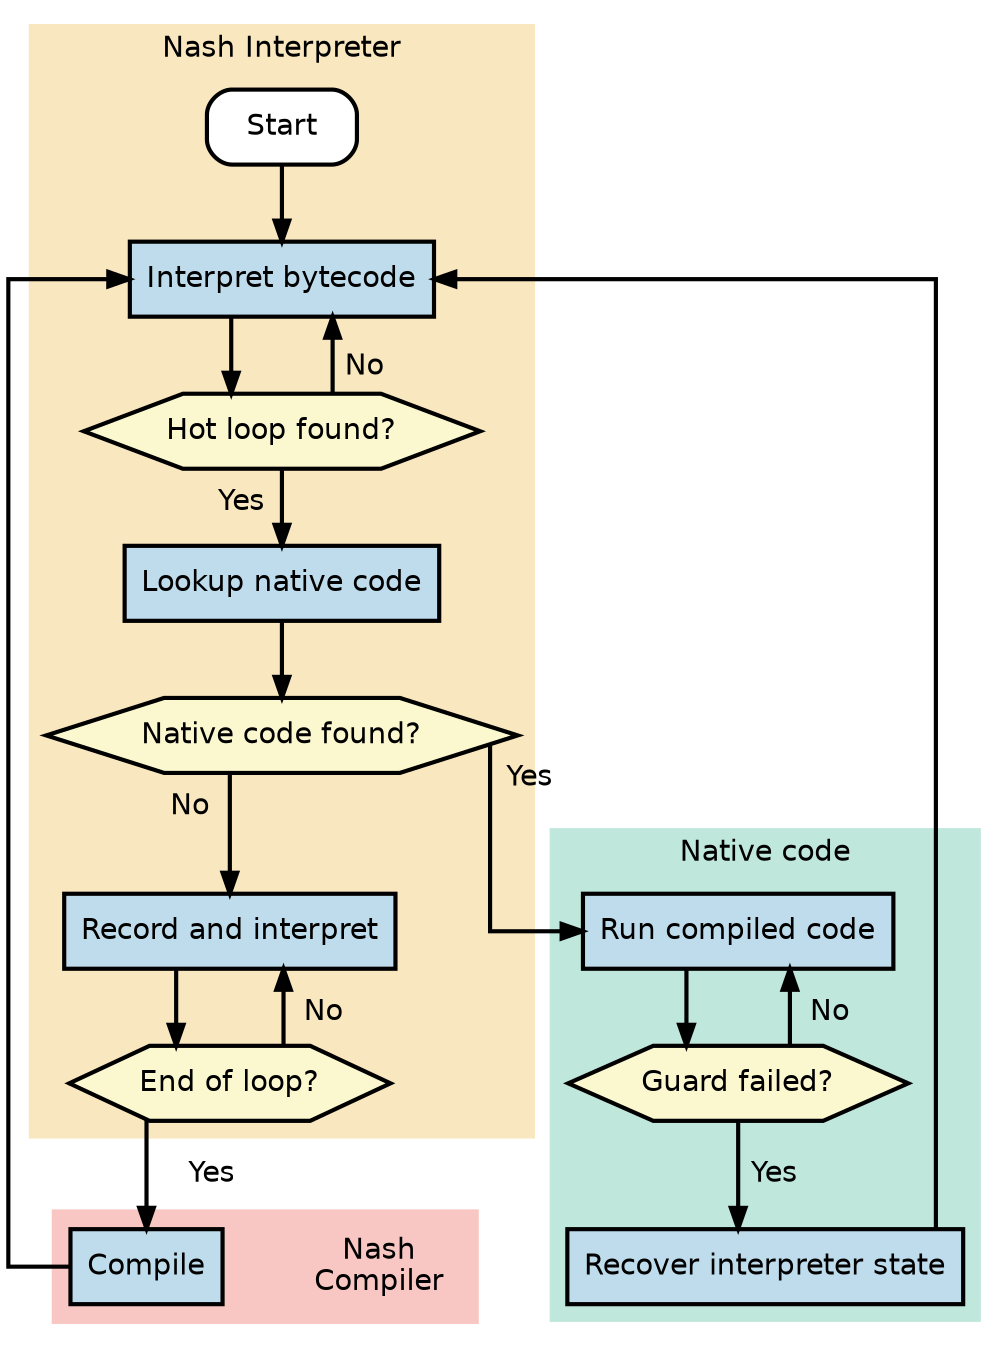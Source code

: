 digraph Flow {
        // rankdir=LR;
        splines=ortho;
        // nodesep=0.25;
        // nodesep=1;
        fontname="Helvetica"

        node [fontname="Helvetica"]

        subgraph cluster_interpreter {
                label="Nash Interpreter";
                style="filled";
                color="#f9e7bf";

                node [width=1,shape=box,style="filled,bold,rounded",fontname="Helvetica"] {
                        start [label="Start",fillcolor="#ffffff"];
                        // end [label="End"];
                }

                node [shape=box,style="filled,bold",fillcolor="#bfdcec"] {
                        interpret [label="Interpret bytecode"];
                        lookup [label="Lookup native code"];
                        rec [label="Record and interpret"];
                }
                node [shape=hexagon,style="filled,bold",fillcolor="#fbf8d0"] {
                        is_hotloop [label="Hot loop found?"];
                        has_native [label="Native code found?"];
                        done_rec [label="End of loop?"];
                }
        }

        subgraph cluster_compiler {
                style="filled";
                color="#f9c7c3";
                node [shape=box,style="filled,bold",fillcolor="#bfdcec"] {
                        compile [label="Compile"];
                }
                // label="Nash Compiler";
                node [shape=plaintext,style=""] {
                        l [label="Nash\nCompiler"];
                }
                { rank=same;
                        compile l};
                compile -> l [style="invis"];
        }

        subgraph cluster_native {
                label="Native code";
                style="filled";
                color="#bfe7dc";
                node [shape=box,style="filled,bold",fillcolor="#bfdcec"] {
                        native [label="Run compiled code"];
                        recover [label="Recover interpreter state"];
                }
                node [shape=hexagon,style="filled,bold",fillcolor="#fbf8d0"] {
                        guard [label="Guard failed?"];
                }
        }

        edge [color="black",fontname="Helvetica",style="bold"] {
                start -> interpret;
                interpret -> is_hotloop;
                is_hotloop -> lookup [taillabel="Yes",labelangle=-50,labeldistance=2.5];
                is_hotloop -> interpret [taillabel="No",labelangle=-50,labeldistance=2];
                lookup -> has_native;
                has_native -> native [taillabel="Yes",labelangle=50,labeldistance=2.5];
                has_native -> rec [taillabel="No",labelangle=-50,labeldistance=2.5];
                rec -> done_rec;

                native -> guard;
                guard -> recover [label="Yes"];
                guard -> native [taillabel="No",labelangle=-50,labeldistance=2.5];
                recover -> interpret;

                done_rec -> compile [label="Yes"];
                done_rec -> rec [taillabel="No",labelangle=-50,labeldistance=2.5];
                compile -> interpret;
        }

}